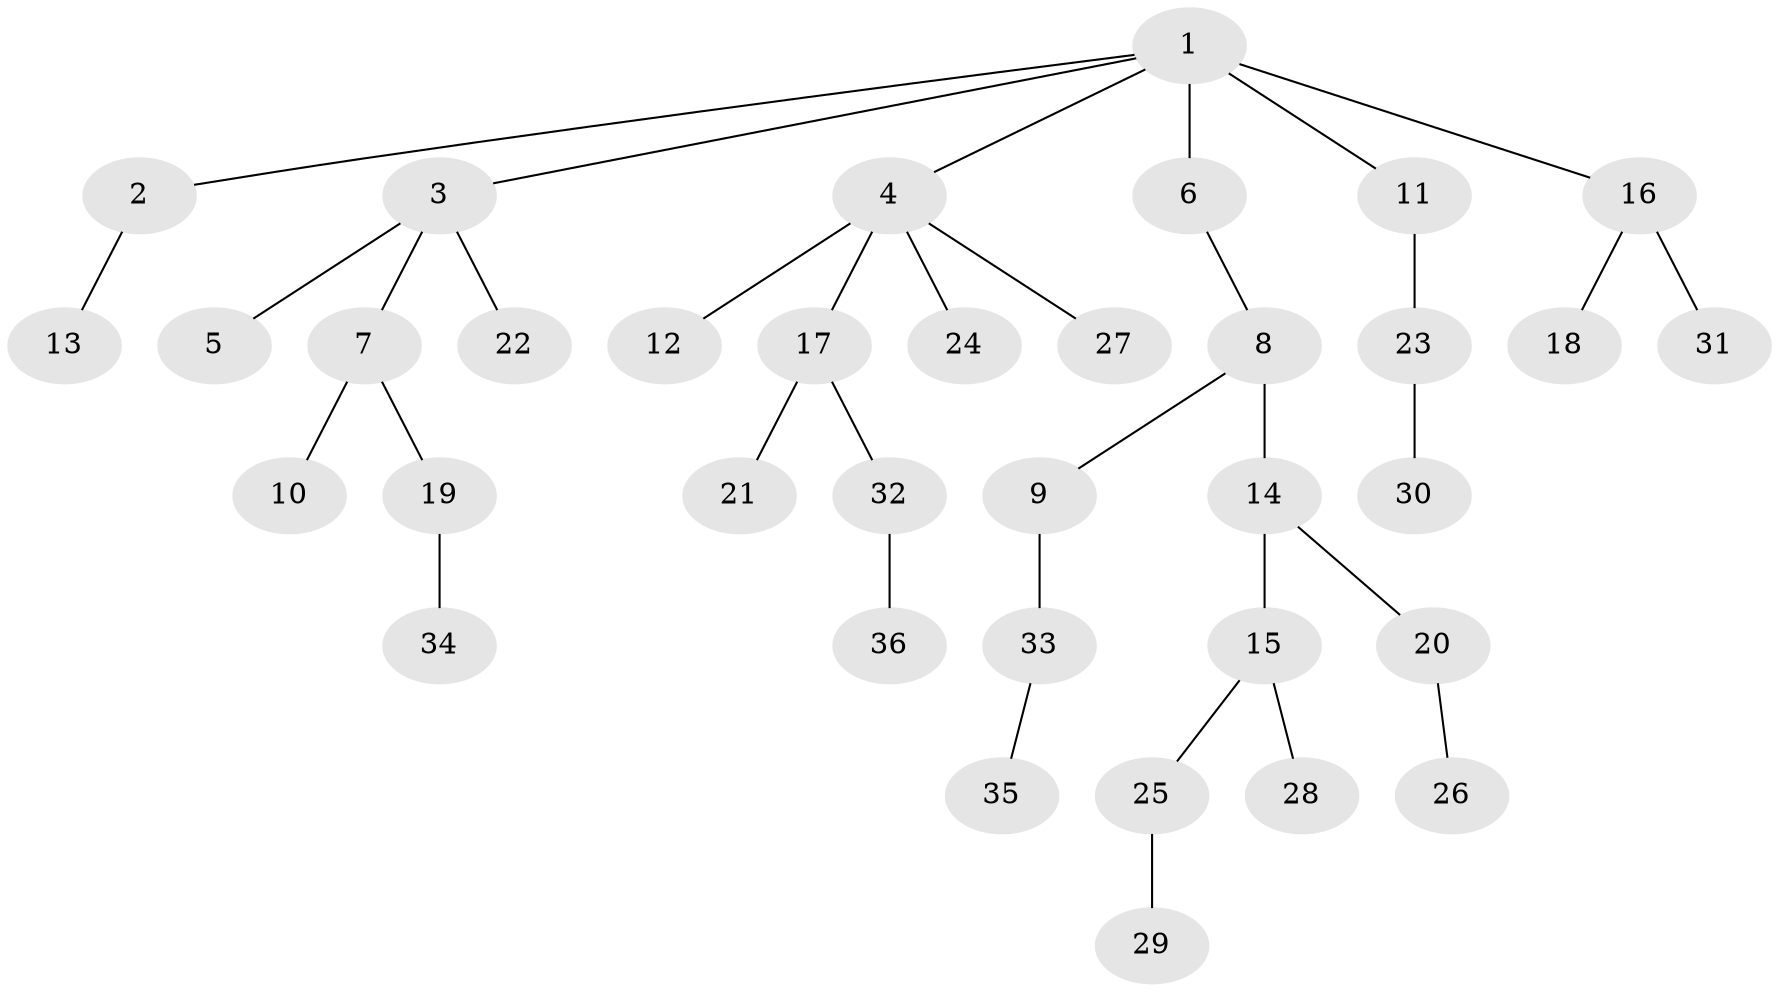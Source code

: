// original degree distribution, {6: 0.014084507042253521, 3: 0.08450704225352113, 4: 0.08450704225352113, 2: 0.2676056338028169, 1: 0.5070422535211268, 8: 0.014084507042253521, 5: 0.028169014084507043}
// Generated by graph-tools (version 1.1) at 2025/36/03/09/25 02:36:59]
// undirected, 36 vertices, 35 edges
graph export_dot {
graph [start="1"]
  node [color=gray90,style=filled];
  1;
  2;
  3;
  4;
  5;
  6;
  7;
  8;
  9;
  10;
  11;
  12;
  13;
  14;
  15;
  16;
  17;
  18;
  19;
  20;
  21;
  22;
  23;
  24;
  25;
  26;
  27;
  28;
  29;
  30;
  31;
  32;
  33;
  34;
  35;
  36;
  1 -- 2 [weight=1.0];
  1 -- 3 [weight=1.0];
  1 -- 4 [weight=1.0];
  1 -- 6 [weight=2.0];
  1 -- 11 [weight=1.0];
  1 -- 16 [weight=1.0];
  2 -- 13 [weight=1.0];
  3 -- 5 [weight=1.0];
  3 -- 7 [weight=1.0];
  3 -- 22 [weight=1.0];
  4 -- 12 [weight=1.0];
  4 -- 17 [weight=2.0];
  4 -- 24 [weight=1.0];
  4 -- 27 [weight=1.0];
  6 -- 8 [weight=1.0];
  7 -- 10 [weight=1.0];
  7 -- 19 [weight=1.0];
  8 -- 9 [weight=1.0];
  8 -- 14 [weight=1.0];
  9 -- 33 [weight=1.0];
  11 -- 23 [weight=2.0];
  14 -- 15 [weight=5.0];
  14 -- 20 [weight=1.0];
  15 -- 25 [weight=1.0];
  15 -- 28 [weight=1.0];
  16 -- 18 [weight=1.0];
  16 -- 31 [weight=2.0];
  17 -- 21 [weight=1.0];
  17 -- 32 [weight=1.0];
  19 -- 34 [weight=1.0];
  20 -- 26 [weight=1.0];
  23 -- 30 [weight=1.0];
  25 -- 29 [weight=1.0];
  32 -- 36 [weight=1.0];
  33 -- 35 [weight=1.0];
}
